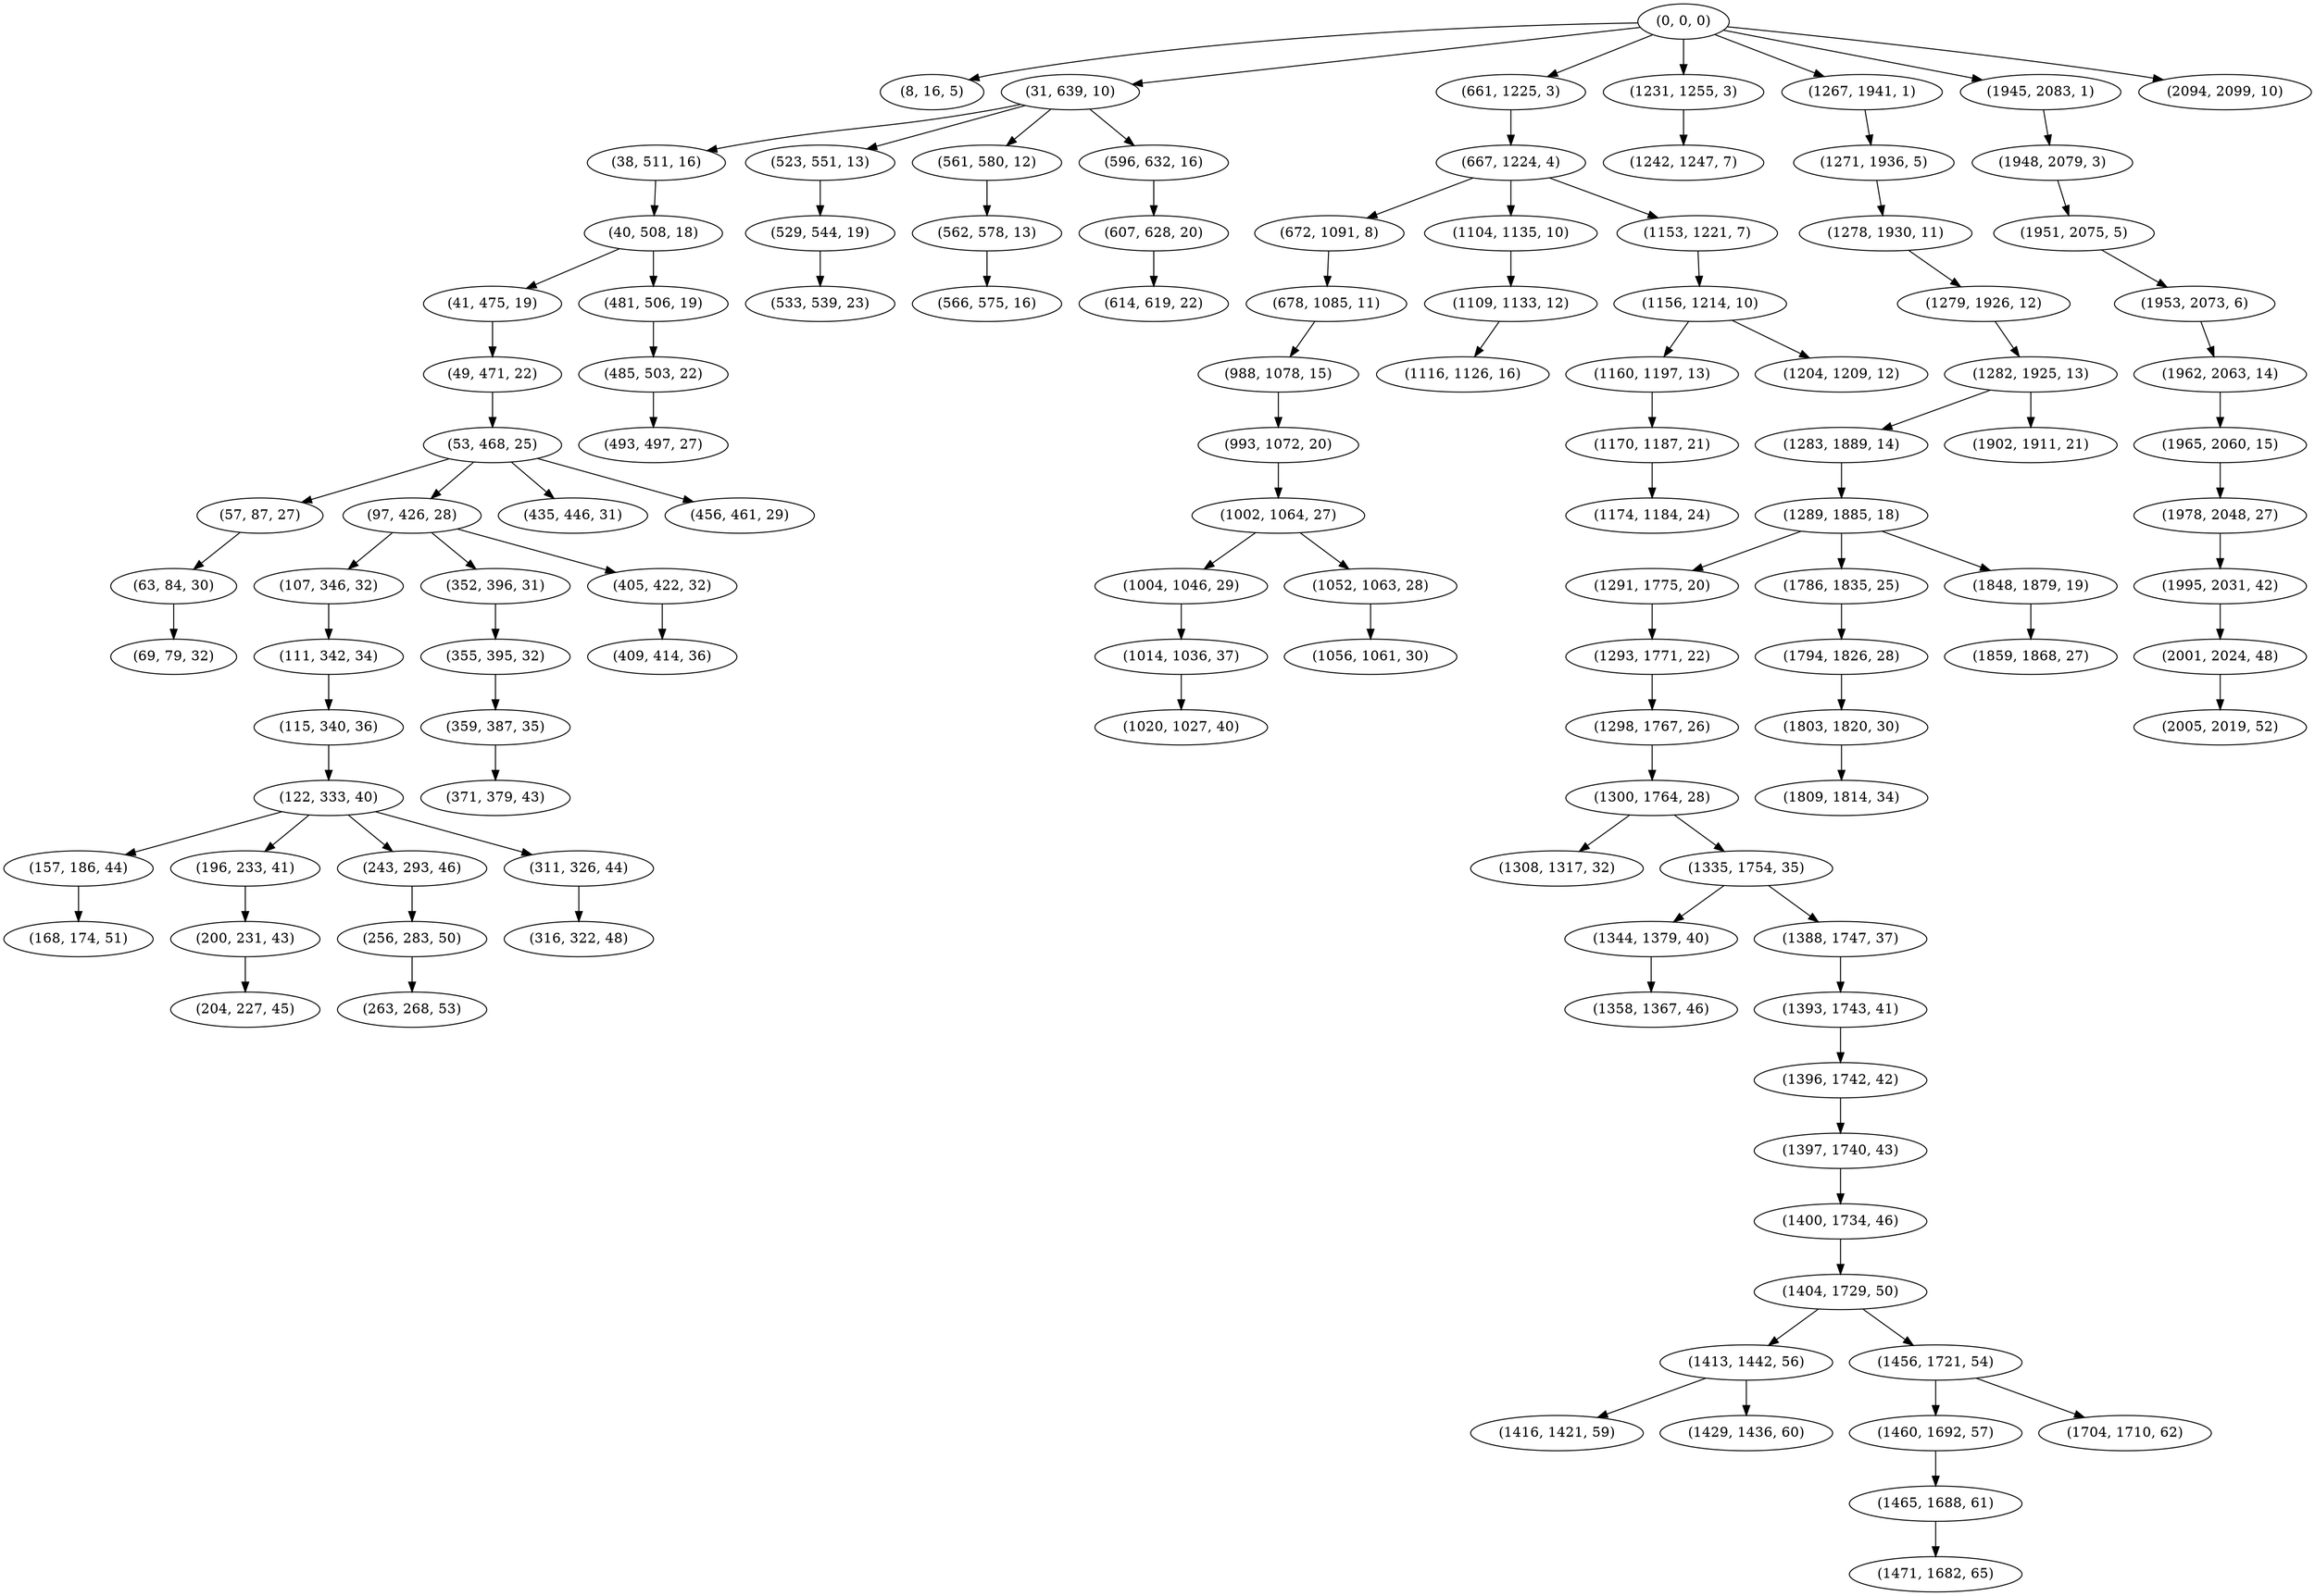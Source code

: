 digraph tree {
    "(0, 0, 0)";
    "(8, 16, 5)";
    "(31, 639, 10)";
    "(38, 511, 16)";
    "(40, 508, 18)";
    "(41, 475, 19)";
    "(49, 471, 22)";
    "(53, 468, 25)";
    "(57, 87, 27)";
    "(63, 84, 30)";
    "(69, 79, 32)";
    "(97, 426, 28)";
    "(107, 346, 32)";
    "(111, 342, 34)";
    "(115, 340, 36)";
    "(122, 333, 40)";
    "(157, 186, 44)";
    "(168, 174, 51)";
    "(196, 233, 41)";
    "(200, 231, 43)";
    "(204, 227, 45)";
    "(243, 293, 46)";
    "(256, 283, 50)";
    "(263, 268, 53)";
    "(311, 326, 44)";
    "(316, 322, 48)";
    "(352, 396, 31)";
    "(355, 395, 32)";
    "(359, 387, 35)";
    "(371, 379, 43)";
    "(405, 422, 32)";
    "(409, 414, 36)";
    "(435, 446, 31)";
    "(456, 461, 29)";
    "(481, 506, 19)";
    "(485, 503, 22)";
    "(493, 497, 27)";
    "(523, 551, 13)";
    "(529, 544, 19)";
    "(533, 539, 23)";
    "(561, 580, 12)";
    "(562, 578, 13)";
    "(566, 575, 16)";
    "(596, 632, 16)";
    "(607, 628, 20)";
    "(614, 619, 22)";
    "(661, 1225, 3)";
    "(667, 1224, 4)";
    "(672, 1091, 8)";
    "(678, 1085, 11)";
    "(988, 1078, 15)";
    "(993, 1072, 20)";
    "(1002, 1064, 27)";
    "(1004, 1046, 29)";
    "(1014, 1036, 37)";
    "(1020, 1027, 40)";
    "(1052, 1063, 28)";
    "(1056, 1061, 30)";
    "(1104, 1135, 10)";
    "(1109, 1133, 12)";
    "(1116, 1126, 16)";
    "(1153, 1221, 7)";
    "(1156, 1214, 10)";
    "(1160, 1197, 13)";
    "(1170, 1187, 21)";
    "(1174, 1184, 24)";
    "(1204, 1209, 12)";
    "(1231, 1255, 3)";
    "(1242, 1247, 7)";
    "(1267, 1941, 1)";
    "(1271, 1936, 5)";
    "(1278, 1930, 11)";
    "(1279, 1926, 12)";
    "(1282, 1925, 13)";
    "(1283, 1889, 14)";
    "(1289, 1885, 18)";
    "(1291, 1775, 20)";
    "(1293, 1771, 22)";
    "(1298, 1767, 26)";
    "(1300, 1764, 28)";
    "(1308, 1317, 32)";
    "(1335, 1754, 35)";
    "(1344, 1379, 40)";
    "(1358, 1367, 46)";
    "(1388, 1747, 37)";
    "(1393, 1743, 41)";
    "(1396, 1742, 42)";
    "(1397, 1740, 43)";
    "(1400, 1734, 46)";
    "(1404, 1729, 50)";
    "(1413, 1442, 56)";
    "(1416, 1421, 59)";
    "(1429, 1436, 60)";
    "(1456, 1721, 54)";
    "(1460, 1692, 57)";
    "(1465, 1688, 61)";
    "(1471, 1682, 65)";
    "(1704, 1710, 62)";
    "(1786, 1835, 25)";
    "(1794, 1826, 28)";
    "(1803, 1820, 30)";
    "(1809, 1814, 34)";
    "(1848, 1879, 19)";
    "(1859, 1868, 27)";
    "(1902, 1911, 21)";
    "(1945, 2083, 1)";
    "(1948, 2079, 3)";
    "(1951, 2075, 5)";
    "(1953, 2073, 6)";
    "(1962, 2063, 14)";
    "(1965, 2060, 15)";
    "(1978, 2048, 27)";
    "(1995, 2031, 42)";
    "(2001, 2024, 48)";
    "(2005, 2019, 52)";
    "(2094, 2099, 10)";
    "(0, 0, 0)" -> "(8, 16, 5)";
    "(0, 0, 0)" -> "(31, 639, 10)";
    "(0, 0, 0)" -> "(661, 1225, 3)";
    "(0, 0, 0)" -> "(1231, 1255, 3)";
    "(0, 0, 0)" -> "(1267, 1941, 1)";
    "(0, 0, 0)" -> "(1945, 2083, 1)";
    "(0, 0, 0)" -> "(2094, 2099, 10)";
    "(31, 639, 10)" -> "(38, 511, 16)";
    "(31, 639, 10)" -> "(523, 551, 13)";
    "(31, 639, 10)" -> "(561, 580, 12)";
    "(31, 639, 10)" -> "(596, 632, 16)";
    "(38, 511, 16)" -> "(40, 508, 18)";
    "(40, 508, 18)" -> "(41, 475, 19)";
    "(40, 508, 18)" -> "(481, 506, 19)";
    "(41, 475, 19)" -> "(49, 471, 22)";
    "(49, 471, 22)" -> "(53, 468, 25)";
    "(53, 468, 25)" -> "(57, 87, 27)";
    "(53, 468, 25)" -> "(97, 426, 28)";
    "(53, 468, 25)" -> "(435, 446, 31)";
    "(53, 468, 25)" -> "(456, 461, 29)";
    "(57, 87, 27)" -> "(63, 84, 30)";
    "(63, 84, 30)" -> "(69, 79, 32)";
    "(97, 426, 28)" -> "(107, 346, 32)";
    "(97, 426, 28)" -> "(352, 396, 31)";
    "(97, 426, 28)" -> "(405, 422, 32)";
    "(107, 346, 32)" -> "(111, 342, 34)";
    "(111, 342, 34)" -> "(115, 340, 36)";
    "(115, 340, 36)" -> "(122, 333, 40)";
    "(122, 333, 40)" -> "(157, 186, 44)";
    "(122, 333, 40)" -> "(196, 233, 41)";
    "(122, 333, 40)" -> "(243, 293, 46)";
    "(122, 333, 40)" -> "(311, 326, 44)";
    "(157, 186, 44)" -> "(168, 174, 51)";
    "(196, 233, 41)" -> "(200, 231, 43)";
    "(200, 231, 43)" -> "(204, 227, 45)";
    "(243, 293, 46)" -> "(256, 283, 50)";
    "(256, 283, 50)" -> "(263, 268, 53)";
    "(311, 326, 44)" -> "(316, 322, 48)";
    "(352, 396, 31)" -> "(355, 395, 32)";
    "(355, 395, 32)" -> "(359, 387, 35)";
    "(359, 387, 35)" -> "(371, 379, 43)";
    "(405, 422, 32)" -> "(409, 414, 36)";
    "(481, 506, 19)" -> "(485, 503, 22)";
    "(485, 503, 22)" -> "(493, 497, 27)";
    "(523, 551, 13)" -> "(529, 544, 19)";
    "(529, 544, 19)" -> "(533, 539, 23)";
    "(561, 580, 12)" -> "(562, 578, 13)";
    "(562, 578, 13)" -> "(566, 575, 16)";
    "(596, 632, 16)" -> "(607, 628, 20)";
    "(607, 628, 20)" -> "(614, 619, 22)";
    "(661, 1225, 3)" -> "(667, 1224, 4)";
    "(667, 1224, 4)" -> "(672, 1091, 8)";
    "(667, 1224, 4)" -> "(1104, 1135, 10)";
    "(667, 1224, 4)" -> "(1153, 1221, 7)";
    "(672, 1091, 8)" -> "(678, 1085, 11)";
    "(678, 1085, 11)" -> "(988, 1078, 15)";
    "(988, 1078, 15)" -> "(993, 1072, 20)";
    "(993, 1072, 20)" -> "(1002, 1064, 27)";
    "(1002, 1064, 27)" -> "(1004, 1046, 29)";
    "(1002, 1064, 27)" -> "(1052, 1063, 28)";
    "(1004, 1046, 29)" -> "(1014, 1036, 37)";
    "(1014, 1036, 37)" -> "(1020, 1027, 40)";
    "(1052, 1063, 28)" -> "(1056, 1061, 30)";
    "(1104, 1135, 10)" -> "(1109, 1133, 12)";
    "(1109, 1133, 12)" -> "(1116, 1126, 16)";
    "(1153, 1221, 7)" -> "(1156, 1214, 10)";
    "(1156, 1214, 10)" -> "(1160, 1197, 13)";
    "(1156, 1214, 10)" -> "(1204, 1209, 12)";
    "(1160, 1197, 13)" -> "(1170, 1187, 21)";
    "(1170, 1187, 21)" -> "(1174, 1184, 24)";
    "(1231, 1255, 3)" -> "(1242, 1247, 7)";
    "(1267, 1941, 1)" -> "(1271, 1936, 5)";
    "(1271, 1936, 5)" -> "(1278, 1930, 11)";
    "(1278, 1930, 11)" -> "(1279, 1926, 12)";
    "(1279, 1926, 12)" -> "(1282, 1925, 13)";
    "(1282, 1925, 13)" -> "(1283, 1889, 14)";
    "(1282, 1925, 13)" -> "(1902, 1911, 21)";
    "(1283, 1889, 14)" -> "(1289, 1885, 18)";
    "(1289, 1885, 18)" -> "(1291, 1775, 20)";
    "(1289, 1885, 18)" -> "(1786, 1835, 25)";
    "(1289, 1885, 18)" -> "(1848, 1879, 19)";
    "(1291, 1775, 20)" -> "(1293, 1771, 22)";
    "(1293, 1771, 22)" -> "(1298, 1767, 26)";
    "(1298, 1767, 26)" -> "(1300, 1764, 28)";
    "(1300, 1764, 28)" -> "(1308, 1317, 32)";
    "(1300, 1764, 28)" -> "(1335, 1754, 35)";
    "(1335, 1754, 35)" -> "(1344, 1379, 40)";
    "(1335, 1754, 35)" -> "(1388, 1747, 37)";
    "(1344, 1379, 40)" -> "(1358, 1367, 46)";
    "(1388, 1747, 37)" -> "(1393, 1743, 41)";
    "(1393, 1743, 41)" -> "(1396, 1742, 42)";
    "(1396, 1742, 42)" -> "(1397, 1740, 43)";
    "(1397, 1740, 43)" -> "(1400, 1734, 46)";
    "(1400, 1734, 46)" -> "(1404, 1729, 50)";
    "(1404, 1729, 50)" -> "(1413, 1442, 56)";
    "(1404, 1729, 50)" -> "(1456, 1721, 54)";
    "(1413, 1442, 56)" -> "(1416, 1421, 59)";
    "(1413, 1442, 56)" -> "(1429, 1436, 60)";
    "(1456, 1721, 54)" -> "(1460, 1692, 57)";
    "(1456, 1721, 54)" -> "(1704, 1710, 62)";
    "(1460, 1692, 57)" -> "(1465, 1688, 61)";
    "(1465, 1688, 61)" -> "(1471, 1682, 65)";
    "(1786, 1835, 25)" -> "(1794, 1826, 28)";
    "(1794, 1826, 28)" -> "(1803, 1820, 30)";
    "(1803, 1820, 30)" -> "(1809, 1814, 34)";
    "(1848, 1879, 19)" -> "(1859, 1868, 27)";
    "(1945, 2083, 1)" -> "(1948, 2079, 3)";
    "(1948, 2079, 3)" -> "(1951, 2075, 5)";
    "(1951, 2075, 5)" -> "(1953, 2073, 6)";
    "(1953, 2073, 6)" -> "(1962, 2063, 14)";
    "(1962, 2063, 14)" -> "(1965, 2060, 15)";
    "(1965, 2060, 15)" -> "(1978, 2048, 27)";
    "(1978, 2048, 27)" -> "(1995, 2031, 42)";
    "(1995, 2031, 42)" -> "(2001, 2024, 48)";
    "(2001, 2024, 48)" -> "(2005, 2019, 52)";
}
